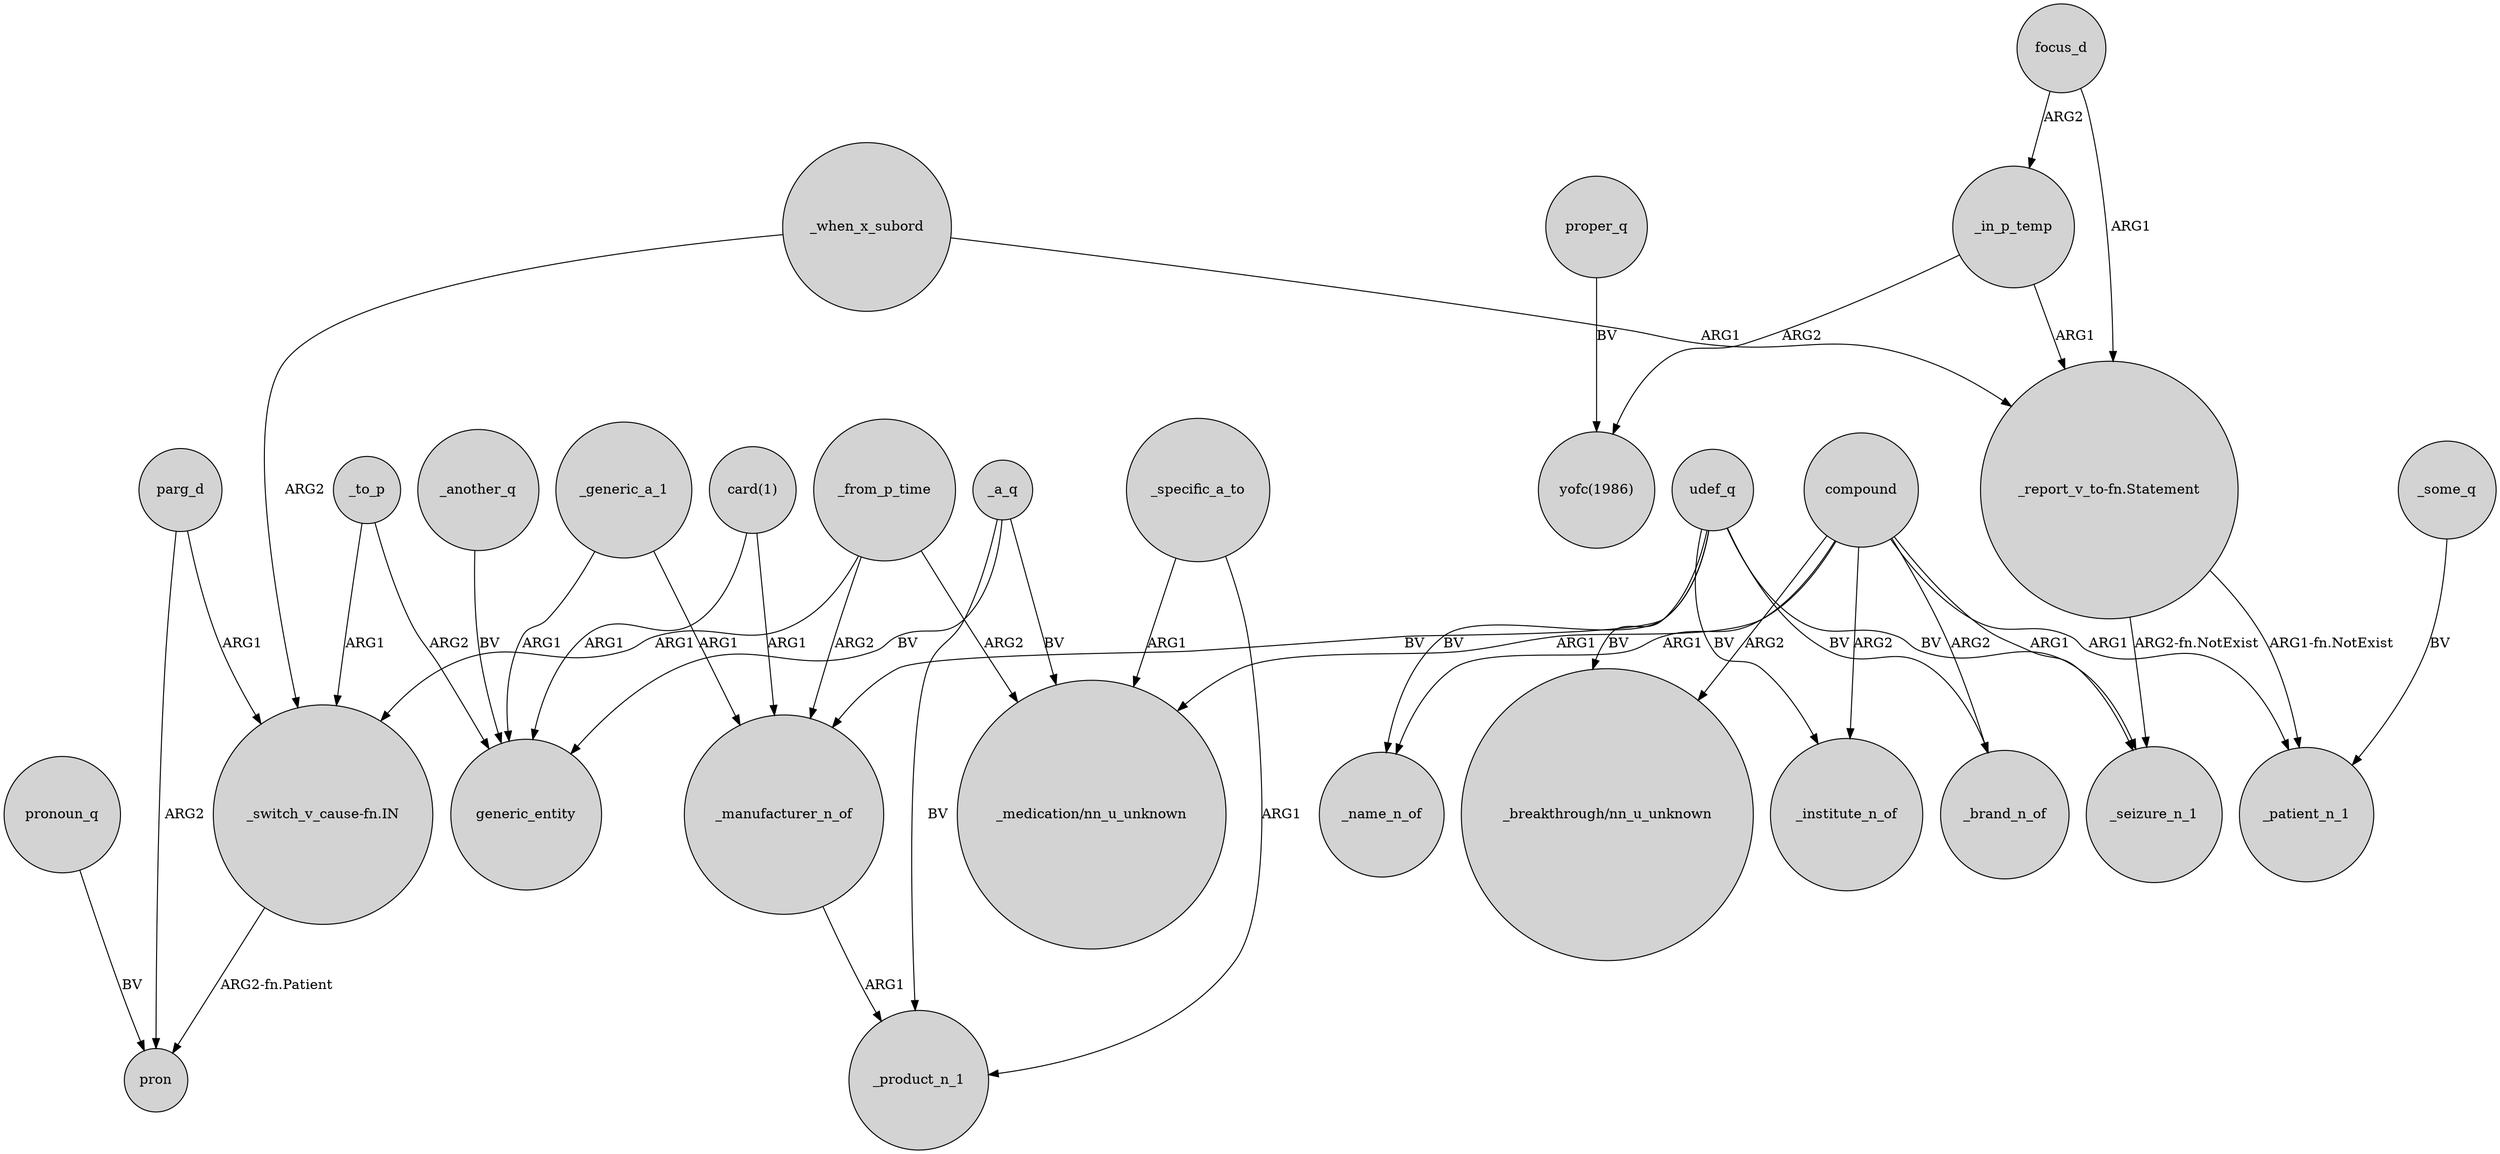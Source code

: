 digraph {
	node [shape=circle style=filled]
	"card(1)" -> _manufacturer_n_of [label=ARG1]
	focus_d -> "_report_v_to-fn.Statement" [label=ARG1]
	focus_d -> _in_p_temp [label=ARG2]
	_in_p_temp -> "yofc(1986)" [label=ARG2]
	compound -> _institute_n_of [label=ARG2]
	_some_q -> _patient_n_1 [label=BV]
	_in_p_temp -> "_report_v_to-fn.Statement" [label=ARG1]
	_a_q -> _product_n_1 [label=BV]
	"_report_v_to-fn.Statement" -> _seizure_n_1 [label="ARG2-fn.NotExist"]
	"_report_v_to-fn.Statement" -> _patient_n_1 [label="ARG1-fn.NotExist"]
	_a_q -> generic_entity [label=BV]
	compound -> _brand_n_of [label=ARG2]
	_manufacturer_n_of -> _product_n_1 [label=ARG1]
	compound -> "_breakthrough/nn_u_unknown" [label=ARG2]
	_specific_a_to -> "_medication/nn_u_unknown" [label=ARG1]
	udef_q -> _manufacturer_n_of [label=BV]
	_specific_a_to -> _product_n_1 [label=ARG1]
	_to_p -> generic_entity [label=ARG2]
	parg_d -> pron [label=ARG2]
	_generic_a_1 -> generic_entity [label=ARG1]
	_another_q -> generic_entity [label=BV]
	pronoun_q -> pron [label=BV]
	_from_p_time -> _manufacturer_n_of [label=ARG2]
	compound -> "_medication/nn_u_unknown" [label=ARG1]
	udef_q -> "_breakthrough/nn_u_unknown" [label=BV]
	_when_x_subord -> "_report_v_to-fn.Statement" [label=ARG1]
	compound -> _seizure_n_1 [label=ARG1]
	_to_p -> "_switch_v_cause-fn.IN" [label=ARG1]
	parg_d -> "_switch_v_cause-fn.IN" [label=ARG1]
	"_switch_v_cause-fn.IN" -> pron [label="ARG2-fn.Patient"]
	proper_q -> "yofc(1986)" [label=BV]
	udef_q -> _brand_n_of [label=BV]
	compound -> _name_n_of [label=ARG1]
	_generic_a_1 -> _manufacturer_n_of [label=ARG1]
	_from_p_time -> "_switch_v_cause-fn.IN" [label=ARG1]
	"card(1)" -> generic_entity [label=ARG1]
	compound -> _patient_n_1 [label=ARG1]
	udef_q -> _seizure_n_1 [label=BV]
	_when_x_subord -> "_switch_v_cause-fn.IN" [label=ARG2]
	_a_q -> "_medication/nn_u_unknown" [label=BV]
	udef_q -> _name_n_of [label=BV]
	udef_q -> _institute_n_of [label=BV]
	_from_p_time -> "_medication/nn_u_unknown" [label=ARG2]
}
